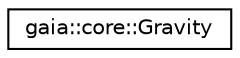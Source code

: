 digraph G
{
  edge [fontname="Helvetica",fontsize="10",labelfontname="Helvetica",labelfontsize="10"];
  node [fontname="Helvetica",fontsize="10",shape=record];
  rankdir=LR;
  Node1 [label="gaia::core::Gravity",height=0.2,width=0.4,color="black", fillcolor="white", style="filled",URL="$de/d00/classgaia_1_1core_1_1_gravity.html",tooltip="Standard constants and tools for placing an object within a potentially larger container."];
}
